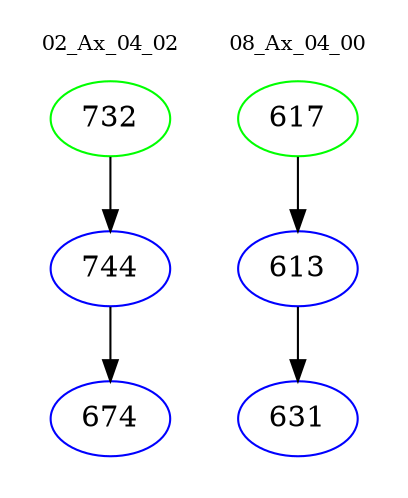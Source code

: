 digraph{
subgraph cluster_0 {
color = white
label = "02_Ax_04_02";
fontsize=10;
T0_732 [label="732", color="green"]
T0_732 -> T0_744 [color="black"]
T0_744 [label="744", color="blue"]
T0_744 -> T0_674 [color="black"]
T0_674 [label="674", color="blue"]
}
subgraph cluster_1 {
color = white
label = "08_Ax_04_00";
fontsize=10;
T1_617 [label="617", color="green"]
T1_617 -> T1_613 [color="black"]
T1_613 [label="613", color="blue"]
T1_613 -> T1_631 [color="black"]
T1_631 [label="631", color="blue"]
}
}
